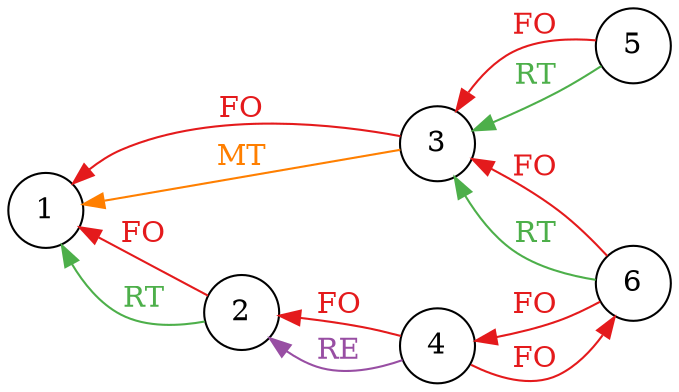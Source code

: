 digraph G {
    rankdir = "RL"
    node [shape = circle];

    subgraph FO {
    edge [color = "#e41a1c", fontcolor = "#e41a1c"];
    2 -> 1 [label="FO"];
    3 -> 1 [label="FO"];
    4 -> 2 [label="FO"];
    5 -> 3 [label="FO"];
    6 -> 3 [label="FO"];
    6 -> 4 [label="FO"];
    4 -> 6 [label="FO"];
    }

    subgraph MT {
    edge [color = "#ff7f00", fontcolor = "#ff7f00"];
    3 -> 1 [label = "MT"];
    }

    subgraph RT {
    edge [color = "#4daf4a", fontcolor = "#4daf4a"];
    2 -> 1 [label = "RT"];
    5 -> 3 [label = "RT"];
    6 -> 3 [label = "RT"];
    }

    subgraph RE {
    edge [color = "#984ea3", fontcolor = "#984ea3"];
    4 -> 2 [label = "RE"];
    }
}